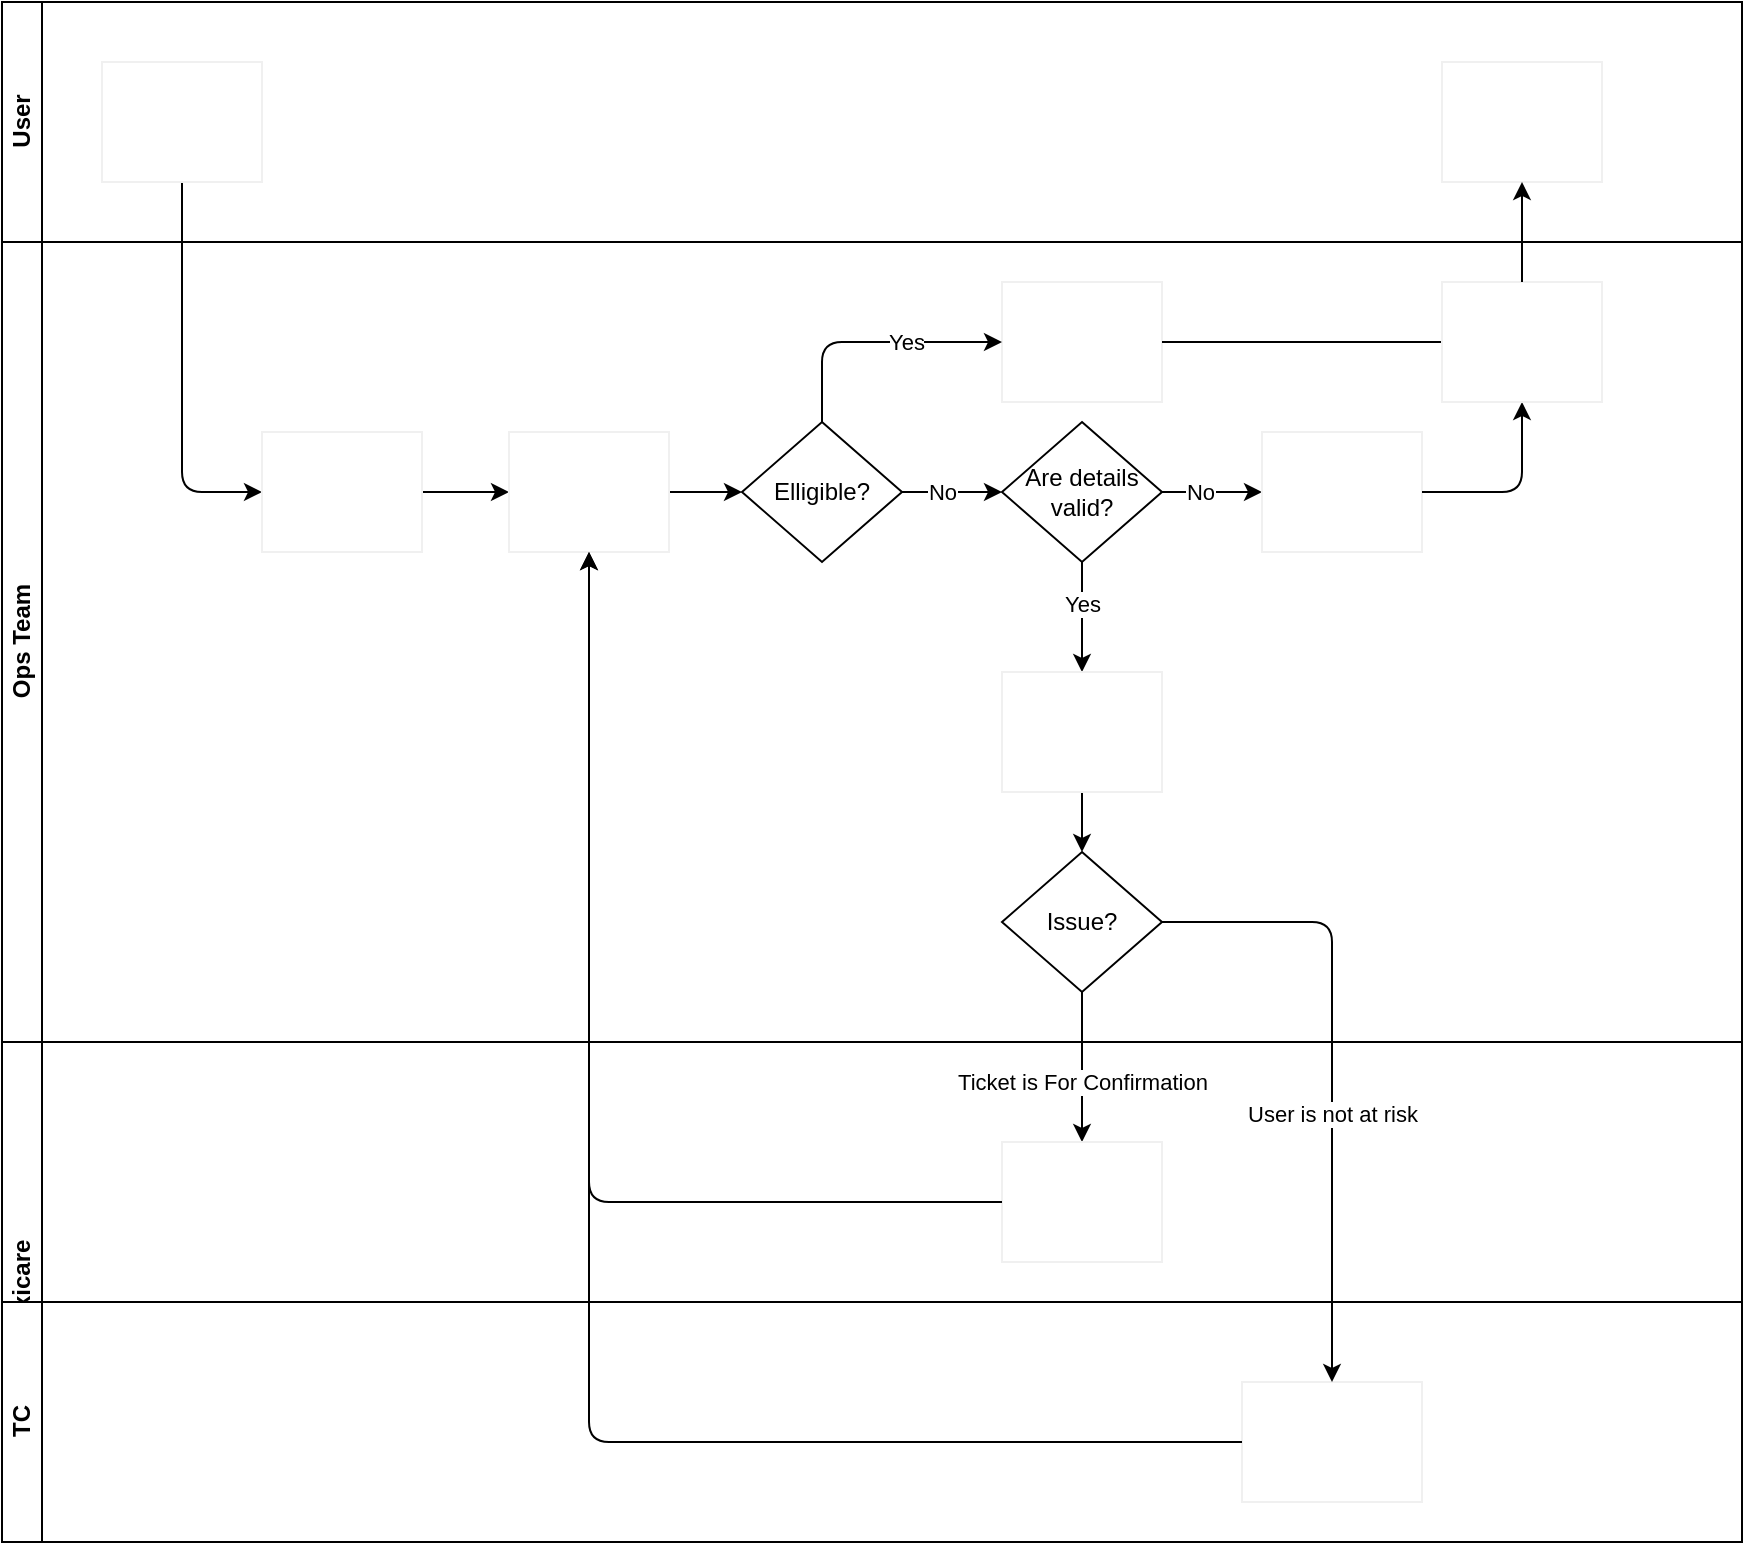 <mxfile>
    <diagram id="prtHgNgQTEPvFCAcTncT" name="Page-1">
        <mxGraphModel dx="1598" dy="702" grid="1" gridSize="10" guides="1" tooltips="1" connect="1" arrows="1" fold="1" page="1" pageScale="1" pageWidth="827" pageHeight="1169" math="0" shadow="0">
            <root>
                <mxCell id="0"/>
                <mxCell id="1" parent="0"/>
                <mxCell id="dNxyNK7c78bLwvsdeMH5-19" value="" style="swimlane;html=1;childLayout=stackLayout;resizeParent=1;resizeParentMax=0;horizontal=0;startSize=0;horizontalStack=0;strokeColor=none;" parent="1" vertex="1">
                    <mxGeometry x="110" y="120" width="870" height="770" as="geometry">
                        <mxRectangle x="110" y="120" width="40" height="60" as="alternateBounds"/>
                    </mxGeometry>
                </mxCell>
                <mxCell id="sL7UevDDgPEJGkWVtFz8-2" style="edgeStyle=orthogonalEdgeStyle;rounded=1;orthogonalLoop=1;jettySize=auto;html=1;exitX=0.5;exitY=1;exitDx=0;exitDy=0;entryX=0;entryY=0.5;entryDx=0;entryDy=0;" parent="dNxyNK7c78bLwvsdeMH5-19" source="dNxyNK7c78bLwvsdeMH5-24" target="dNxyNK7c78bLwvsdeMH5-26" edge="1">
                    <mxGeometry relative="1" as="geometry"/>
                </mxCell>
                <mxCell id="sL7UevDDgPEJGkWVtFz8-45" style="edgeStyle=orthogonalEdgeStyle;rounded=0;orthogonalLoop=1;jettySize=auto;html=1;exitX=0.5;exitY=1;exitDx=0;exitDy=0;entryX=0.5;entryY=0;entryDx=0;entryDy=0;" parent="dNxyNK7c78bLwvsdeMH5-19" target="sL7UevDDgPEJGkWVtFz8-44" edge="1" source="sL7UevDDgPEJGkWVtFz8-56">
                    <mxGeometry relative="1" as="geometry">
                        <mxPoint x="560" y="450" as="sourcePoint"/>
                    </mxGeometry>
                </mxCell>
                <mxCell id="sL7UevDDgPEJGkWVtFz8-46" value="Ticket is For Confirmation" style="edgeLabel;html=1;align=center;verticalAlign=middle;resizable=0;points=[];" parent="sL7UevDDgPEJGkWVtFz8-45" connectable="0" vertex="1">
                    <mxGeometry x="-0.022" relative="1" as="geometry">
                        <mxPoint y="8" as="offset"/>
                    </mxGeometry>
                </mxCell>
                <mxCell id="dNxyNK7c78bLwvsdeMH5-20" value="User" style="swimlane;html=1;startSize=20;horizontal=0;" parent="dNxyNK7c78bLwvsdeMH5-19" vertex="1">
                    <mxGeometry width="870" height="120" as="geometry">
                        <mxRectangle x="20" width="850" height="30" as="alternateBounds"/>
                    </mxGeometry>
                </mxCell>
                <mxCell id="dNxyNK7c78bLwvsdeMH5-24" value="&lt;font color=&quot;#ffffff&quot;&gt;User enrolls via Best Life Website&lt;/font&gt;" style="rounded=0;whiteSpace=wrap;html=1;fontFamily=Helvetica;fontSize=12;fontColor=#000000;align=center;shadow=0;glass=0;strokeColor=#F0F0F0;" parent="dNxyNK7c78bLwvsdeMH5-20" vertex="1">
                    <mxGeometry x="50" y="30" width="80" height="60" as="geometry"/>
                </mxCell>
                <mxCell id="sL7UevDDgPEJGkWVtFz8-22" value="&lt;font color=&quot;#ffffff&quot;&gt;Receive Response&lt;/font&gt;" style="rounded=0;whiteSpace=wrap;html=1;fontFamily=Helvetica;fontSize=12;fontColor=#000000;align=center;strokeColor=#F0F0F0;" parent="dNxyNK7c78bLwvsdeMH5-20" vertex="1">
                    <mxGeometry x="720" y="30" width="80" height="60" as="geometry"/>
                </mxCell>
                <mxCell id="dNxyNK7c78bLwvsdeMH5-21" value="Ops Team" style="swimlane;html=1;startSize=20;horizontal=0;" parent="dNxyNK7c78bLwvsdeMH5-19" vertex="1">
                    <mxGeometry y="120" width="870" height="400" as="geometry"/>
                </mxCell>
                <mxCell id="sL7UevDDgPEJGkWVtFz8-7" style="edgeStyle=orthogonalEdgeStyle;rounded=0;orthogonalLoop=1;jettySize=auto;html=1;exitX=1;exitY=0.5;exitDx=0;exitDy=0;entryX=0;entryY=0.5;entryDx=0;entryDy=0;" parent="dNxyNK7c78bLwvsdeMH5-21" source="dNxyNK7c78bLwvsdeMH5-26" target="sL7UevDDgPEJGkWVtFz8-3" edge="1">
                    <mxGeometry relative="1" as="geometry"/>
                </mxCell>
                <mxCell id="dNxyNK7c78bLwvsdeMH5-26" value="&lt;font color=&quot;#ffffff&quot;&gt;Verifies enrollment via tickets in AirTable&lt;/font&gt;" style="rounded=0;whiteSpace=wrap;html=1;fontFamily=Helvetica;fontSize=12;fontColor=#000000;align=center;strokeColor=#F0F0F0;" parent="dNxyNK7c78bLwvsdeMH5-21" vertex="1">
                    <mxGeometry x="130" y="95" width="80" height="60" as="geometry"/>
                </mxCell>
                <mxCell id="sL7UevDDgPEJGkWVtFz8-11" style="edgeStyle=orthogonalEdgeStyle;rounded=0;orthogonalLoop=1;jettySize=auto;html=1;exitX=1;exitY=0.5;exitDx=0;exitDy=0;entryX=0;entryY=0.5;entryDx=0;entryDy=0;" parent="dNxyNK7c78bLwvsdeMH5-21" source="sL7UevDDgPEJGkWVtFz8-3" target="sL7UevDDgPEJGkWVtFz8-12" edge="1">
                    <mxGeometry relative="1" as="geometry">
                        <mxPoint x="370" y="105" as="targetPoint"/>
                    </mxGeometry>
                </mxCell>
                <mxCell id="sL7UevDDgPEJGkWVtFz8-3" value="&lt;font color=&quot;#ffffff&quot;&gt;Ticket will go through Auditing&lt;/font&gt;" style="rounded=0;whiteSpace=wrap;html=1;fontFamily=Helvetica;fontSize=12;fontColor=#000000;align=center;strokeColor=#F0F0F0;" parent="dNxyNK7c78bLwvsdeMH5-21" vertex="1">
                    <mxGeometry x="253.5" y="95" width="80" height="60" as="geometry"/>
                </mxCell>
                <mxCell id="sL7UevDDgPEJGkWVtFz8-16" style="edgeStyle=orthogonalEdgeStyle;rounded=0;orthogonalLoop=1;jettySize=auto;html=1;exitX=1;exitY=0.5;exitDx=0;exitDy=0;entryX=0;entryY=0.5;entryDx=0;entryDy=0;" parent="dNxyNK7c78bLwvsdeMH5-21" source="sL7UevDDgPEJGkWVtFz8-12" edge="1">
                    <mxGeometry relative="1" as="geometry">
                        <mxPoint x="500" y="125" as="targetPoint"/>
                    </mxGeometry>
                </mxCell>
                <mxCell id="sL7UevDDgPEJGkWVtFz8-17" value="No" style="edgeLabel;html=1;align=center;verticalAlign=middle;resizable=0;points=[];" parent="sL7UevDDgPEJGkWVtFz8-16" connectable="0" vertex="1">
                    <mxGeometry x="-0.485" y="1" relative="1" as="geometry">
                        <mxPoint x="7" y="1" as="offset"/>
                    </mxGeometry>
                </mxCell>
                <mxCell id="sL7UevDDgPEJGkWVtFz8-12" value="Elligible?" style="rhombus;whiteSpace=wrap;html=1;" parent="dNxyNK7c78bLwvsdeMH5-21" vertex="1">
                    <mxGeometry x="370" y="90" width="80" height="70" as="geometry"/>
                </mxCell>
                <mxCell id="12" style="edgeStyle=orthogonalEdgeStyle;rounded=1;html=1;exitX=1;exitY=0.5;exitDx=0;exitDy=0;entryX=0;entryY=0.5;entryDx=0;entryDy=0;endArrow=classic;endFill=1;elbow=vertical;" edge="1" parent="dNxyNK7c78bLwvsdeMH5-21" source="sL7UevDDgPEJGkWVtFz8-24" target="11">
                    <mxGeometry relative="1" as="geometry"/>
                </mxCell>
                <mxCell id="17" value="No" style="edgeLabel;html=1;align=center;verticalAlign=middle;resizable=0;points=[];" vertex="1" connectable="0" parent="12">
                    <mxGeometry x="-0.266" relative="1" as="geometry">
                        <mxPoint as="offset"/>
                    </mxGeometry>
                </mxCell>
                <mxCell id="sL7UevDDgPEJGkWVtFz8-24" value="Are details valid?" style="rhombus;whiteSpace=wrap;html=1;" parent="dNxyNK7c78bLwvsdeMH5-21" vertex="1">
                    <mxGeometry x="500" y="90" width="80" height="70" as="geometry"/>
                </mxCell>
                <mxCell id="sL7UevDDgPEJGkWVtFz8-28" style="edgeStyle=orthogonalEdgeStyle;rounded=0;orthogonalLoop=1;jettySize=auto;html=1;exitX=0.5;exitY=1;exitDx=0;exitDy=0;entryX=0.5;entryY=0;entryDx=0;entryDy=0;" parent="dNxyNK7c78bLwvsdeMH5-21" source="sL7UevDDgPEJGkWVtFz8-24" edge="1">
                    <mxGeometry relative="1" as="geometry">
                        <mxPoint x="540" y="215" as="targetPoint"/>
                    </mxGeometry>
                </mxCell>
                <mxCell id="sL7UevDDgPEJGkWVtFz8-29" value="Yes" style="edgeLabel;html=1;align=center;verticalAlign=middle;resizable=0;points=[];" parent="sL7UevDDgPEJGkWVtFz8-28" connectable="0" vertex="1">
                    <mxGeometry x="-0.245" relative="1" as="geometry">
                        <mxPoint as="offset"/>
                    </mxGeometry>
                </mxCell>
                <mxCell id="sL7UevDDgPEJGkWVtFz8-41" style="edgeStyle=orthogonalEdgeStyle;rounded=0;orthogonalLoop=1;jettySize=auto;html=1;exitX=0.5;exitY=1;exitDx=0;exitDy=0;entryX=0.5;entryY=0;entryDx=0;entryDy=0;" parent="dNxyNK7c78bLwvsdeMH5-21" source="sL7UevDDgPEJGkWVtFz8-32" edge="1">
                    <mxGeometry relative="1" as="geometry">
                        <mxPoint x="540" y="305" as="targetPoint"/>
                    </mxGeometry>
                </mxCell>
                <mxCell id="sL7UevDDgPEJGkWVtFz8-32" value="&lt;font color=&quot;#ffffff&quot;&gt;Enrollment Reprocessing&lt;/font&gt;" style="rounded=0;whiteSpace=wrap;html=1;fontFamily=Helvetica;fontSize=12;fontColor=#000000;align=center;strokeColor=#F0F0F0;" parent="dNxyNK7c78bLwvsdeMH5-21" vertex="1">
                    <mxGeometry x="500" y="215" width="80" height="60" as="geometry"/>
                </mxCell>
                <mxCell id="sL7UevDDgPEJGkWVtFz8-56" value="Issue?" style="rhombus;whiteSpace=wrap;html=1;" parent="dNxyNK7c78bLwvsdeMH5-21" vertex="1">
                    <mxGeometry x="500" y="305" width="80" height="70" as="geometry"/>
                </mxCell>
                <mxCell id="4" value="&lt;font color=&quot;#ffffff&quot;&gt;Create Elligible&lt;br&gt;Member Record&lt;/font&gt;" style="rounded=0;whiteSpace=wrap;html=1;fontFamily=Helvetica;fontSize=12;fontColor=#000000;align=center;strokeColor=#F0F0F0;" vertex="1" parent="dNxyNK7c78bLwvsdeMH5-21">
                    <mxGeometry x="500" y="20" width="80" height="60" as="geometry"/>
                </mxCell>
                <mxCell id="7" style="edgeStyle=orthogonalEdgeStyle;html=1;exitX=0.5;exitY=0;exitDx=0;exitDy=0;entryX=0;entryY=0.5;entryDx=0;entryDy=0;" edge="1" parent="dNxyNK7c78bLwvsdeMH5-21" source="sL7UevDDgPEJGkWVtFz8-12" target="4">
                    <mxGeometry relative="1" as="geometry">
                        <mxPoint x="410" y="50" as="targetPoint"/>
                    </mxGeometry>
                </mxCell>
                <mxCell id="9" value="Yes" style="edgeLabel;html=1;align=center;verticalAlign=middle;resizable=0;points=[];" vertex="1" connectable="0" parent="7">
                    <mxGeometry x="0.256" relative="1" as="geometry">
                        <mxPoint as="offset"/>
                    </mxGeometry>
                </mxCell>
                <mxCell id="11" value="&lt;font color=&quot;#ffffff&quot;&gt;Create Inelligible&lt;br&gt;Member Record&lt;/font&gt;" style="rounded=0;whiteSpace=wrap;html=1;fontFamily=Helvetica;fontSize=12;fontColor=#000000;align=center;strokeColor=#F0F0F0;" vertex="1" parent="dNxyNK7c78bLwvsdeMH5-21">
                    <mxGeometry x="630" y="95" width="80" height="60" as="geometry"/>
                </mxCell>
                <mxCell id="13" style="edgeStyle=orthogonalEdgeStyle;rounded=1;html=1;exitX=1;exitY=0.5;exitDx=0;exitDy=0;endArrow=classic;endFill=1;elbow=vertical;entryX=0.5;entryY=1;entryDx=0;entryDy=0;" edge="1" parent="dNxyNK7c78bLwvsdeMH5-21" source="11" target="sL7UevDDgPEJGkWVtFz8-14">
                    <mxGeometry relative="1" as="geometry">
                        <mxPoint x="710" y="124.917" as="targetPoint"/>
                    </mxGeometry>
                </mxCell>
                <mxCell id="16" value="" style="edgeStyle=orthogonalEdgeStyle;rounded=1;html=1;exitX=1;exitY=0.5;exitDx=0;exitDy=0;endArrow=none;endFill=0;elbow=vertical;" edge="1" parent="dNxyNK7c78bLwvsdeMH5-21" source="4" target="sL7UevDDgPEJGkWVtFz8-14">
                    <mxGeometry relative="1" as="geometry">
                        <mxPoint x="710" y="290" as="sourcePoint"/>
                        <mxPoint x="890" y="330" as="targetPoint"/>
                    </mxGeometry>
                </mxCell>
                <mxCell id="sL7UevDDgPEJGkWVtFz8-14" value="&lt;font color=&quot;#ffffff&quot;&gt;Send Response via Zendesk&lt;/font&gt;" style="rounded=0;whiteSpace=wrap;html=1;fontFamily=Helvetica;fontSize=12;fontColor=#000000;align=center;strokeColor=#F0F0F0;" parent="dNxyNK7c78bLwvsdeMH5-21" vertex="1">
                    <mxGeometry x="720" y="20" width="80" height="60" as="geometry"/>
                </mxCell>
                <mxCell id="dNxyNK7c78bLwvsdeMH5-22" value="Maxicare" style="swimlane;html=1;startSize=20;horizontal=0;" parent="dNxyNK7c78bLwvsdeMH5-19" vertex="1">
                    <mxGeometry y="520" width="870" height="250" as="geometry"/>
                </mxCell>
                <mxCell id="sL7UevDDgPEJGkWVtFz8-44" value="&lt;font color=&quot;#ffffff&quot;&gt;Maxicare Endorsement&lt;/font&gt;" style="rounded=0;whiteSpace=wrap;html=1;fontFamily=Helvetica;fontSize=12;fontColor=#000000;align=center;strokeColor=#F0F0F0;" parent="dNxyNK7c78bLwvsdeMH5-22" vertex="1">
                    <mxGeometry x="500" y="50" width="80" height="60" as="geometry"/>
                </mxCell>
                <mxCell id="sL7UevDDgPEJGkWVtFz8-34" value="TC" style="swimlane;html=1;startSize=20;horizontal=0;" parent="dNxyNK7c78bLwvsdeMH5-22" vertex="1">
                    <mxGeometry y="130" width="870" height="120" as="geometry"/>
                </mxCell>
                <mxCell id="sL7UevDDgPEJGkWVtFz8-35" value="&lt;font color=&quot;#ffffff&quot;&gt;Verify Risk Factor via Teleconsultation&lt;/font&gt;" style="rounded=0;whiteSpace=wrap;html=1;fontFamily=Helvetica;fontSize=12;fontColor=#000000;align=center;strokeColor=#F0F0F0;" parent="sL7UevDDgPEJGkWVtFz8-34" vertex="1">
                    <mxGeometry x="620" y="40" width="90" height="60" as="geometry"/>
                </mxCell>
                <mxCell id="sL7UevDDgPEJGkWVtFz8-47" style="edgeStyle=orthogonalEdgeStyle;orthogonalLoop=1;jettySize=auto;html=1;exitX=0;exitY=0.5;exitDx=0;exitDy=0;entryX=0.5;entryY=1;entryDx=0;entryDy=0;rounded=1;" parent="dNxyNK7c78bLwvsdeMH5-19" source="sL7UevDDgPEJGkWVtFz8-44" target="sL7UevDDgPEJGkWVtFz8-3" edge="1">
                    <mxGeometry relative="1" as="geometry"/>
                </mxCell>
                <mxCell id="sL7UevDDgPEJGkWVtFz8-58" style="edgeStyle=orthogonalEdgeStyle;rounded=1;orthogonalLoop=1;jettySize=auto;html=1;exitX=0;exitY=0.5;exitDx=0;exitDy=0;entryX=0.5;entryY=1;entryDx=0;entryDy=0;" parent="dNxyNK7c78bLwvsdeMH5-19" source="sL7UevDDgPEJGkWVtFz8-35" target="sL7UevDDgPEJGkWVtFz8-3" edge="1">
                    <mxGeometry relative="1" as="geometry">
                        <mxPoint x="330" y="320" as="targetPoint"/>
                    </mxGeometry>
                </mxCell>
                <mxCell id="sL7UevDDgPEJGkWVtFz8-38" style="rounded=1;orthogonalLoop=1;jettySize=auto;html=1;exitX=1;exitY=0.5;exitDx=0;exitDy=0;entryX=0.5;entryY=0;entryDx=0;entryDy=0;elbow=vertical;edgeStyle=orthogonalEdgeStyle;" parent="dNxyNK7c78bLwvsdeMH5-19" target="sL7UevDDgPEJGkWVtFz8-35" edge="1" source="sL7UevDDgPEJGkWVtFz8-56">
                    <mxGeometry relative="1" as="geometry">
                        <mxPoint x="600" y="415" as="sourcePoint"/>
                    </mxGeometry>
                </mxCell>
                <mxCell id="3" value="User is not at risk" style="edgeLabel;html=1;align=center;verticalAlign=middle;resizable=0;points=[];" vertex="1" connectable="0" parent="sL7UevDDgPEJGkWVtFz8-38">
                    <mxGeometry x="0.147" relative="1" as="geometry">
                        <mxPoint as="offset"/>
                    </mxGeometry>
                </mxCell>
                <mxCell id="14" style="edgeStyle=orthogonalEdgeStyle;rounded=1;html=1;exitX=0.5;exitY=0;exitDx=0;exitDy=0;endArrow=classic;endFill=1;elbow=vertical;" edge="1" parent="dNxyNK7c78bLwvsdeMH5-19" source="sL7UevDDgPEJGkWVtFz8-14" target="sL7UevDDgPEJGkWVtFz8-22">
                    <mxGeometry relative="1" as="geometry"/>
                </mxCell>
            </root>
        </mxGraphModel>
    </diagram>
</mxfile>